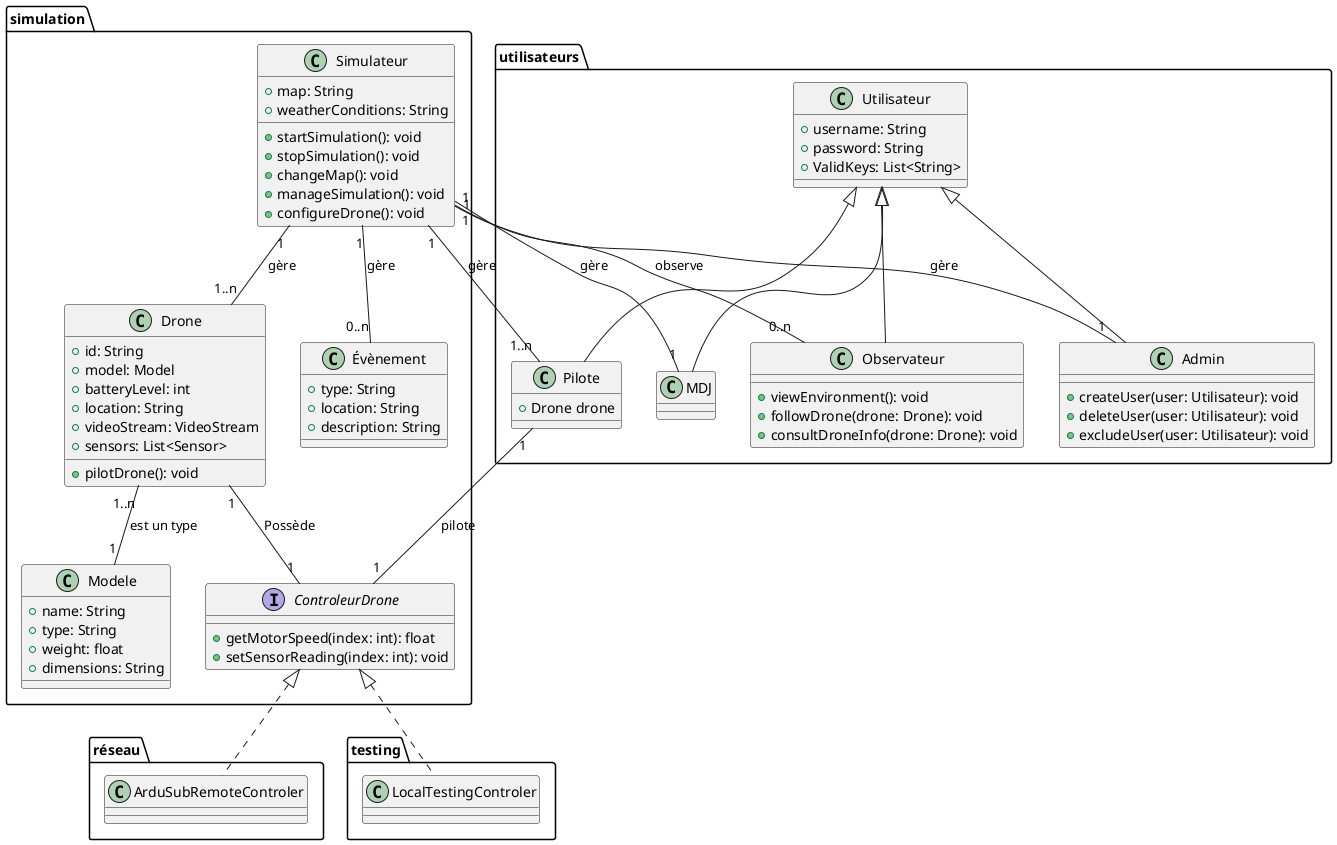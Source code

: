@startuml

package simulation {
    class Modele {
        +name: String
        +type: String
        +weight: float
        +dimensions: String
    }

    class Drone {
        +id: String
        +model: Model
        +batteryLevel: int
        +location: String
        +videoStream: VideoStream
        +sensors: List<Sensor>
        +pilotDrone(): void
    }



    class Évènement {
        +type: String
        +location: String
        +description: String
    }

    class Simulateur {
        +map: String
        +weatherConditions: String
        +startSimulation(): void
        +stopSimulation(): void
        +changeMap(): void
        +manageSimulation(): void
        +configureDrone(): void
    }


    interface ControleurDrone {
        +getMotorSpeed(index: int): float
        +setSensorReading(index: int): void
    }
}

package réseau {
    class ArduSubRemoteControler implements simulation.ControleurDrone {
    }
}

package testing{
    class LocalTestingControler implements simulation.ControleurDrone {
    }
}


package utilisateurs {
    class Pilote extends Utilisateur {
        +Drone drone
    }

    class MDJ extends Utilisateur {

    }

    class Observateur extends Utilisateur {
        +viewEnvironment(): void
        +followDrone(drone: Drone): void
        +consultDroneInfo(drone: Drone): void
    }

    class Admin extends Utilisateur {
        +createUser(user: Utilisateur): void
        +deleteUser(user: Utilisateur): void
        +excludeUser(user: Utilisateur): void
    }

    class Utilisateur {
        +username: String
        +password: String
        +ValidKeys: List<String>
    }
}

Simulateur "1" -- "1..n" Drone : gère
Simulateur "1" -- "1" MDJ : gère
Simulateur "1" -- "0..n" Observateur : observe
Simulateur "1" -- "1..n" Pilote : gère
Simulateur "1" -- "1" Admin : gère
Simulateur "1" -- "0..n" Évènement : gère

Pilote "1" -- "1" ControleurDrone : pilote
Drone "1..n" -- "1" Modele : est un type
Drone "1" -- "1" simulation.ControleurDrone : Possède

@enduml
